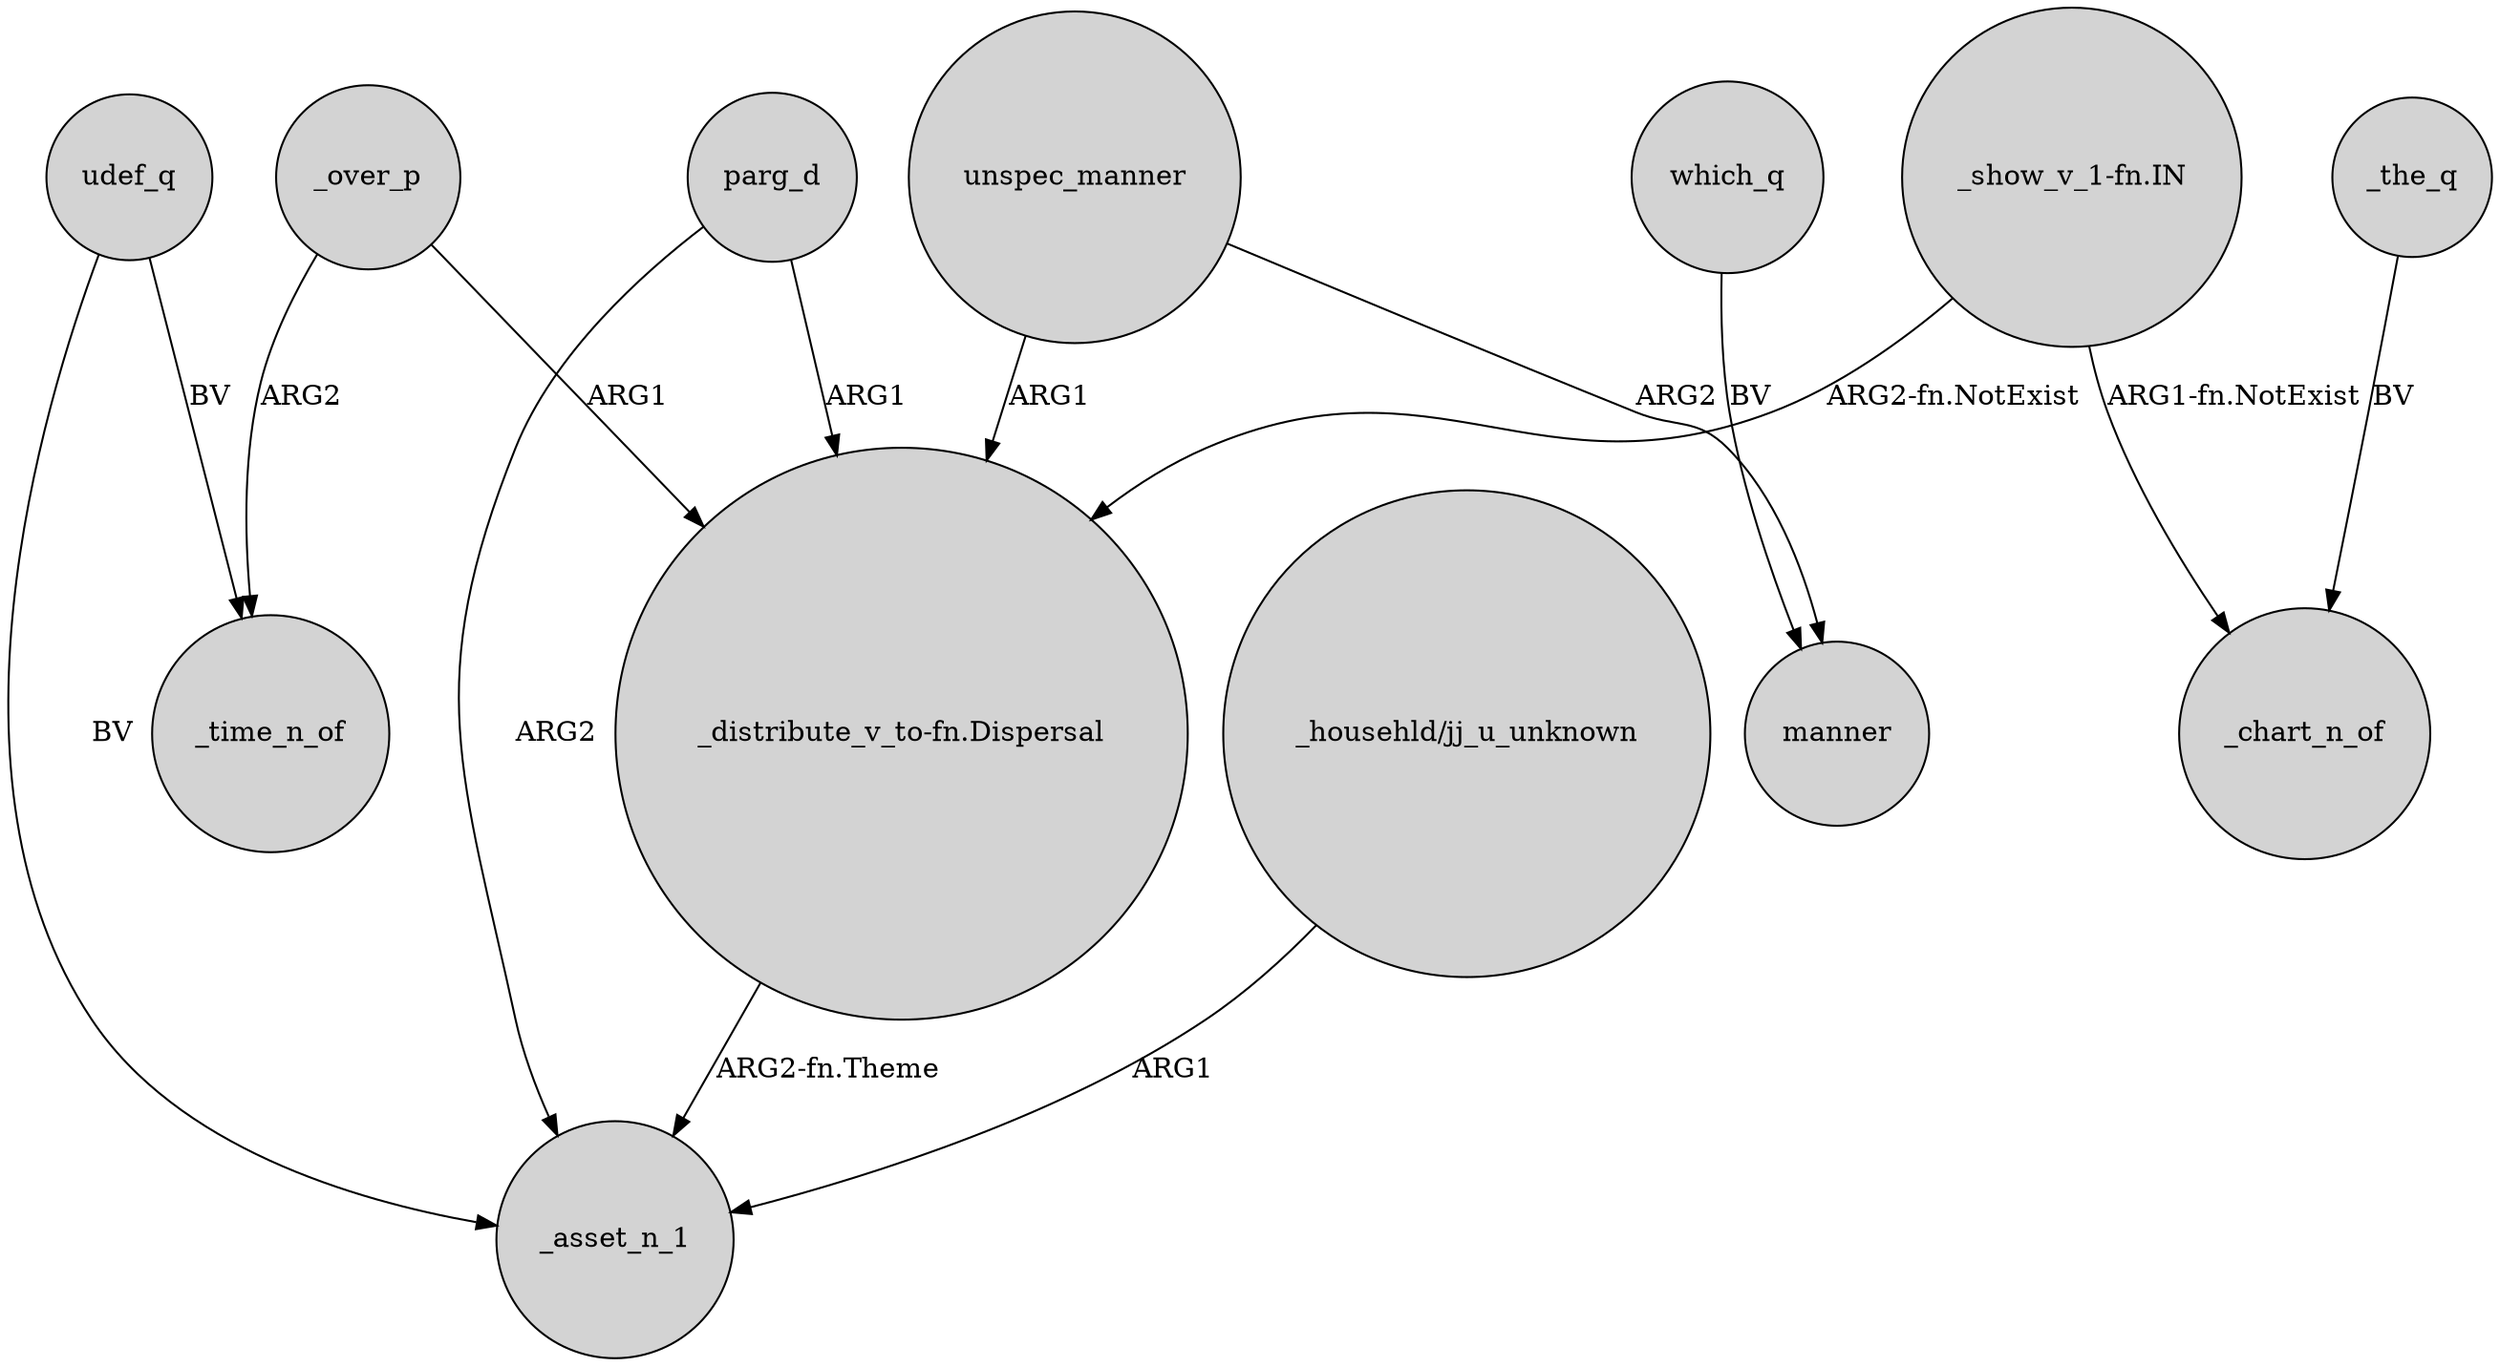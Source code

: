 digraph {
	node [shape=circle style=filled]
	_over_p -> _time_n_of [label=ARG2]
	_over_p -> "_distribute_v_to-fn.Dispersal" [label=ARG1]
	parg_d -> _asset_n_1 [label=ARG2]
	_the_q -> _chart_n_of [label=BV]
	"_show_v_1-fn.IN" -> _chart_n_of [label="ARG1-fn.NotExist"]
	parg_d -> "_distribute_v_to-fn.Dispersal" [label=ARG1]
	which_q -> manner [label=BV]
	unspec_manner -> "_distribute_v_to-fn.Dispersal" [label=ARG1]
	udef_q -> _time_n_of [label=BV]
	udef_q -> _asset_n_1 [label=BV]
	"_househld/jj_u_unknown" -> _asset_n_1 [label=ARG1]
	unspec_manner -> manner [label=ARG2]
	"_show_v_1-fn.IN" -> "_distribute_v_to-fn.Dispersal" [label="ARG2-fn.NotExist"]
	"_distribute_v_to-fn.Dispersal" -> _asset_n_1 [label="ARG2-fn.Theme"]
}
